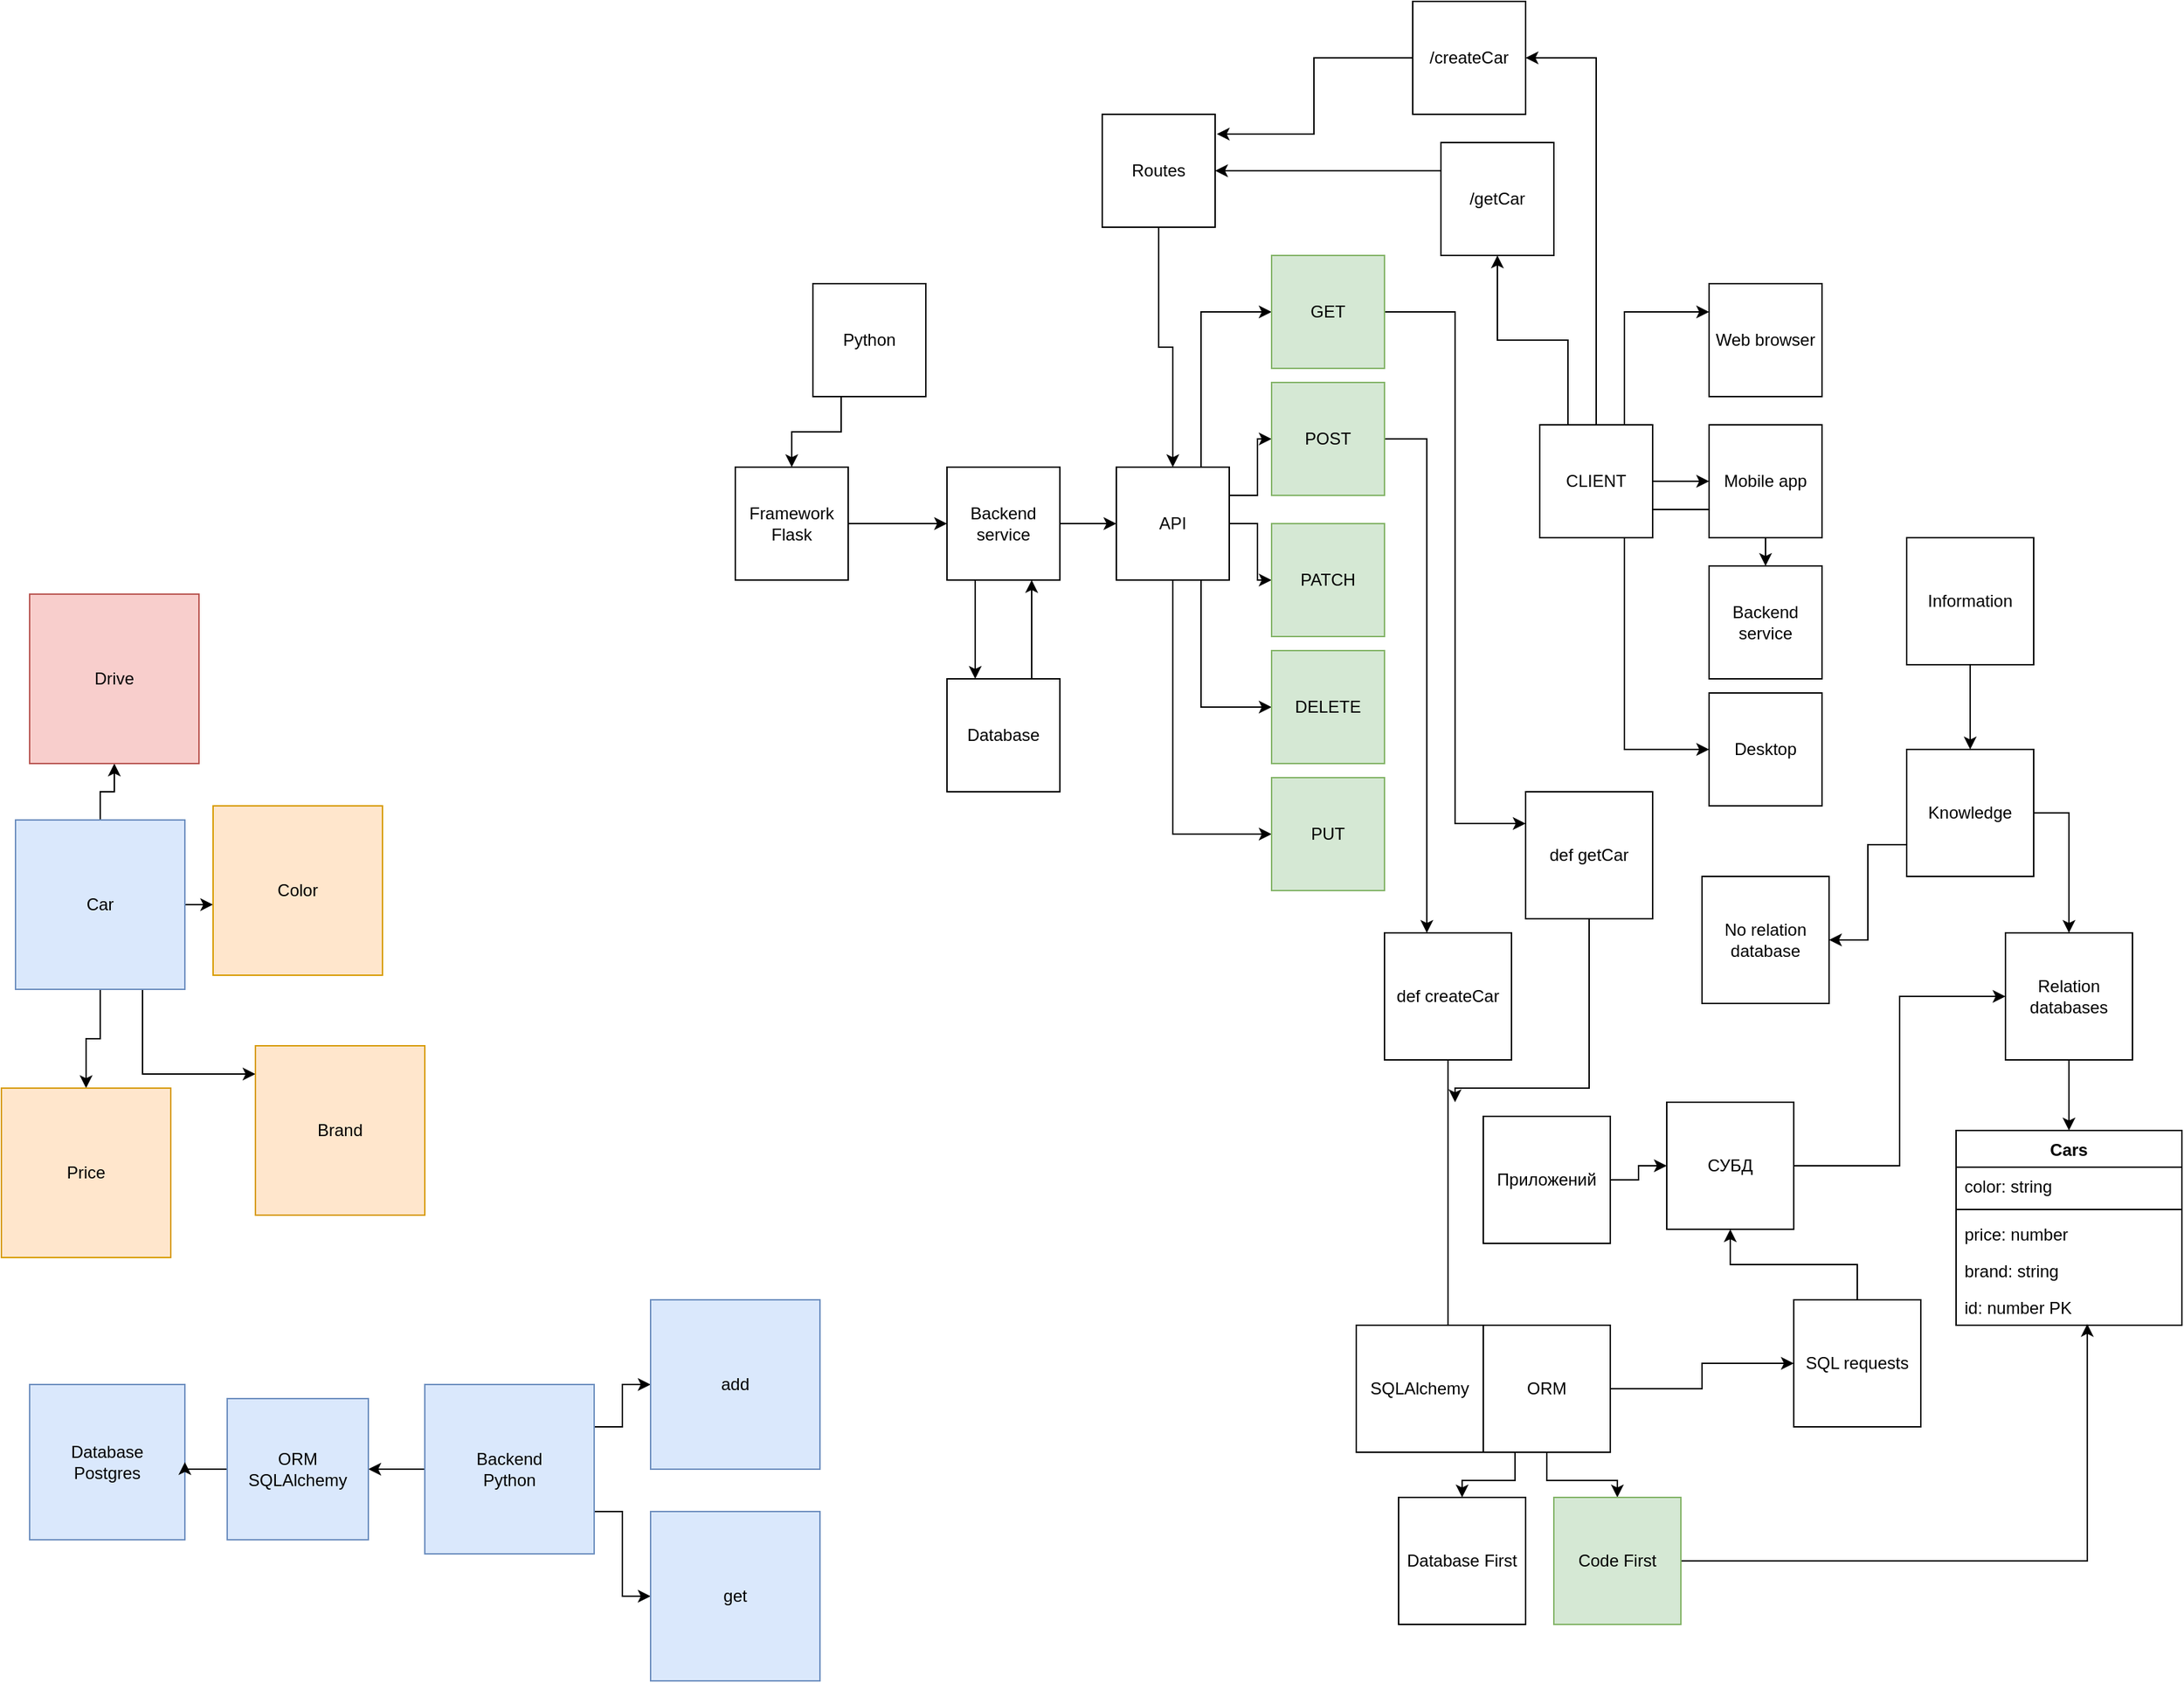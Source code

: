 <mxfile version="14.6.3" type="github">
  <diagram id="XYb5ReL2jlStGnLXNtQu" name="Page-1">
    <mxGraphModel dx="1422" dy="4301" grid="1" gridSize="10" guides="1" tooltips="1" connect="1" arrows="1" fold="1" page="1" pageScale="1" pageWidth="827" pageHeight="1169" math="0" shadow="0">
      <root>
        <mxCell id="0" />
        <mxCell id="1" parent="0" />
        <mxCell id="TZ4o8z1Lm96bOT44fwGX-1" style="edgeStyle=orthogonalEdgeStyle;rounded=0;orthogonalLoop=1;jettySize=auto;html=1;exitX=1;exitY=0.5;exitDx=0;exitDy=0;entryX=0;entryY=0.583;entryDx=0;entryDy=0;entryPerimeter=0;" edge="1" parent="1" source="TZ4o8z1Lm96bOT44fwGX-5" target="TZ4o8z1Lm96bOT44fwGX-6">
          <mxGeometry relative="1" as="geometry" />
        </mxCell>
        <mxCell id="TZ4o8z1Lm96bOT44fwGX-2" style="edgeStyle=orthogonalEdgeStyle;rounded=0;orthogonalLoop=1;jettySize=auto;html=1;exitX=0.5;exitY=1;exitDx=0;exitDy=0;" edge="1" parent="1" source="TZ4o8z1Lm96bOT44fwGX-5" target="TZ4o8z1Lm96bOT44fwGX-8">
          <mxGeometry relative="1" as="geometry" />
        </mxCell>
        <mxCell id="TZ4o8z1Lm96bOT44fwGX-3" style="edgeStyle=orthogonalEdgeStyle;rounded=0;orthogonalLoop=1;jettySize=auto;html=1;exitX=0.75;exitY=1;exitDx=0;exitDy=0;entryX=0;entryY=0.167;entryDx=0;entryDy=0;entryPerimeter=0;" edge="1" parent="1" source="TZ4o8z1Lm96bOT44fwGX-5" target="TZ4o8z1Lm96bOT44fwGX-7">
          <mxGeometry relative="1" as="geometry" />
        </mxCell>
        <mxCell id="TZ4o8z1Lm96bOT44fwGX-4" style="edgeStyle=orthogonalEdgeStyle;rounded=0;orthogonalLoop=1;jettySize=auto;html=1;exitX=0.5;exitY=0;exitDx=0;exitDy=0;" edge="1" parent="1" source="TZ4o8z1Lm96bOT44fwGX-5" target="TZ4o8z1Lm96bOT44fwGX-9">
          <mxGeometry relative="1" as="geometry" />
        </mxCell>
        <mxCell id="TZ4o8z1Lm96bOT44fwGX-5" value="Car" style="whiteSpace=wrap;html=1;aspect=fixed;fillColor=#dae8fc;strokeColor=#6c8ebf;" vertex="1" parent="1">
          <mxGeometry x="50" y="-2310" width="120" height="120" as="geometry" />
        </mxCell>
        <mxCell id="TZ4o8z1Lm96bOT44fwGX-6" value="Color" style="whiteSpace=wrap;html=1;aspect=fixed;fillColor=#ffe6cc;strokeColor=#d79b00;" vertex="1" parent="1">
          <mxGeometry x="190" y="-2320" width="120" height="120" as="geometry" />
        </mxCell>
        <mxCell id="TZ4o8z1Lm96bOT44fwGX-7" value="Brand" style="whiteSpace=wrap;html=1;aspect=fixed;fillColor=#ffe6cc;strokeColor=#d79b00;" vertex="1" parent="1">
          <mxGeometry x="220" y="-2150" width="120" height="120" as="geometry" />
        </mxCell>
        <mxCell id="TZ4o8z1Lm96bOT44fwGX-8" value="Price" style="whiteSpace=wrap;html=1;aspect=fixed;fillColor=#ffe6cc;strokeColor=#d79b00;" vertex="1" parent="1">
          <mxGeometry x="40" y="-2120" width="120" height="120" as="geometry" />
        </mxCell>
        <mxCell id="TZ4o8z1Lm96bOT44fwGX-9" value="Drive" style="whiteSpace=wrap;html=1;aspect=fixed;fillColor=#f8cecc;strokeColor=#b85450;" vertex="1" parent="1">
          <mxGeometry x="60" y="-2470" width="120" height="120" as="geometry" />
        </mxCell>
        <mxCell id="TZ4o8z1Lm96bOT44fwGX-10" style="edgeStyle=orthogonalEdgeStyle;rounded=0;orthogonalLoop=1;jettySize=auto;html=1;exitX=0;exitY=0.5;exitDx=0;exitDy=0;entryX=1;entryY=0.5;entryDx=0;entryDy=0;" edge="1" parent="1" source="TZ4o8z1Lm96bOT44fwGX-13" target="TZ4o8z1Lm96bOT44fwGX-16">
          <mxGeometry relative="1" as="geometry" />
        </mxCell>
        <mxCell id="TZ4o8z1Lm96bOT44fwGX-11" style="edgeStyle=orthogonalEdgeStyle;rounded=0;orthogonalLoop=1;jettySize=auto;html=1;exitX=1;exitY=0.25;exitDx=0;exitDy=0;entryX=0;entryY=0.5;entryDx=0;entryDy=0;" edge="1" parent="1" source="TZ4o8z1Lm96bOT44fwGX-13" target="TZ4o8z1Lm96bOT44fwGX-17">
          <mxGeometry relative="1" as="geometry" />
        </mxCell>
        <mxCell id="TZ4o8z1Lm96bOT44fwGX-12" style="edgeStyle=orthogonalEdgeStyle;rounded=0;orthogonalLoop=1;jettySize=auto;html=1;exitX=1;exitY=0.75;exitDx=0;exitDy=0;" edge="1" parent="1" source="TZ4o8z1Lm96bOT44fwGX-13" target="TZ4o8z1Lm96bOT44fwGX-18">
          <mxGeometry relative="1" as="geometry" />
        </mxCell>
        <mxCell id="TZ4o8z1Lm96bOT44fwGX-13" value="Backend&lt;br&gt;Python" style="whiteSpace=wrap;html=1;aspect=fixed;fillColor=#dae8fc;strokeColor=#6c8ebf;" vertex="1" parent="1">
          <mxGeometry x="340" y="-1910" width="120" height="120" as="geometry" />
        </mxCell>
        <mxCell id="TZ4o8z1Lm96bOT44fwGX-14" value="Database&lt;br&gt;Postgres" style="whiteSpace=wrap;html=1;aspect=fixed;fillColor=#dae8fc;strokeColor=#6c8ebf;" vertex="1" parent="1">
          <mxGeometry x="60" y="-1910" width="110" height="110" as="geometry" />
        </mxCell>
        <mxCell id="TZ4o8z1Lm96bOT44fwGX-15" style="edgeStyle=orthogonalEdgeStyle;rounded=0;orthogonalLoop=1;jettySize=auto;html=1;exitX=0;exitY=0.5;exitDx=0;exitDy=0;entryX=1;entryY=0.5;entryDx=0;entryDy=0;" edge="1" parent="1" source="TZ4o8z1Lm96bOT44fwGX-16" target="TZ4o8z1Lm96bOT44fwGX-14">
          <mxGeometry relative="1" as="geometry" />
        </mxCell>
        <mxCell id="TZ4o8z1Lm96bOT44fwGX-16" value="ORM&lt;br&gt;SQLAlchemy" style="whiteSpace=wrap;html=1;aspect=fixed;fillColor=#dae8fc;strokeColor=#6c8ebf;" vertex="1" parent="1">
          <mxGeometry x="200" y="-1900" width="100" height="100" as="geometry" />
        </mxCell>
        <mxCell id="TZ4o8z1Lm96bOT44fwGX-17" value="add" style="whiteSpace=wrap;html=1;aspect=fixed;fillColor=#dae8fc;strokeColor=#6c8ebf;" vertex="1" parent="1">
          <mxGeometry x="500" y="-1970" width="120" height="120" as="geometry" />
        </mxCell>
        <mxCell id="TZ4o8z1Lm96bOT44fwGX-18" value="get" style="whiteSpace=wrap;html=1;aspect=fixed;fillColor=#dae8fc;strokeColor=#6c8ebf;" vertex="1" parent="1">
          <mxGeometry x="500" y="-1820" width="120" height="120" as="geometry" />
        </mxCell>
        <mxCell id="TZ4o8z1Lm96bOT44fwGX-19" style="edgeStyle=orthogonalEdgeStyle;rounded=0;orthogonalLoop=1;jettySize=auto;html=1;exitX=0.25;exitY=1;exitDx=0;exitDy=0;entryX=0.5;entryY=0;entryDx=0;entryDy=0;" edge="1" parent="1" source="TZ4o8z1Lm96bOT44fwGX-20" target="TZ4o8z1Lm96bOT44fwGX-22">
          <mxGeometry relative="1" as="geometry" />
        </mxCell>
        <mxCell id="TZ4o8z1Lm96bOT44fwGX-20" value="Python" style="whiteSpace=wrap;html=1;aspect=fixed;" vertex="1" parent="1">
          <mxGeometry x="615" y="-2690" width="80" height="80" as="geometry" />
        </mxCell>
        <mxCell id="TZ4o8z1Lm96bOT44fwGX-21" style="edgeStyle=orthogonalEdgeStyle;rounded=0;orthogonalLoop=1;jettySize=auto;html=1;exitX=1;exitY=0.5;exitDx=0;exitDy=0;entryX=0;entryY=0.5;entryDx=0;entryDy=0;" edge="1" parent="1" source="TZ4o8z1Lm96bOT44fwGX-22" target="TZ4o8z1Lm96bOT44fwGX-25">
          <mxGeometry relative="1" as="geometry" />
        </mxCell>
        <mxCell id="TZ4o8z1Lm96bOT44fwGX-22" value="Framework&lt;br&gt;Flask" style="whiteSpace=wrap;html=1;aspect=fixed;" vertex="1" parent="1">
          <mxGeometry x="560" y="-2560" width="80" height="80" as="geometry" />
        </mxCell>
        <mxCell id="TZ4o8z1Lm96bOT44fwGX-23" style="edgeStyle=orthogonalEdgeStyle;rounded=0;orthogonalLoop=1;jettySize=auto;html=1;exitX=0.25;exitY=1;exitDx=0;exitDy=0;" edge="1" parent="1" source="TZ4o8z1Lm96bOT44fwGX-25" target="TZ4o8z1Lm96bOT44fwGX-27">
          <mxGeometry relative="1" as="geometry">
            <Array as="points">
              <mxPoint x="730" y="-2430" />
              <mxPoint x="730" y="-2430" />
            </Array>
          </mxGeometry>
        </mxCell>
        <mxCell id="TZ4o8z1Lm96bOT44fwGX-24" style="edgeStyle=orthogonalEdgeStyle;rounded=0;orthogonalLoop=1;jettySize=auto;html=1;exitX=1;exitY=0.5;exitDx=0;exitDy=0;entryX=0;entryY=0.5;entryDx=0;entryDy=0;" edge="1" parent="1" source="TZ4o8z1Lm96bOT44fwGX-25" target="TZ4o8z1Lm96bOT44fwGX-33">
          <mxGeometry relative="1" as="geometry" />
        </mxCell>
        <mxCell id="TZ4o8z1Lm96bOT44fwGX-25" value="Backend service" style="whiteSpace=wrap;html=1;aspect=fixed;" vertex="1" parent="1">
          <mxGeometry x="710" y="-2560" width="80" height="80" as="geometry" />
        </mxCell>
        <mxCell id="TZ4o8z1Lm96bOT44fwGX-26" style="edgeStyle=orthogonalEdgeStyle;rounded=0;orthogonalLoop=1;jettySize=auto;html=1;exitX=0.75;exitY=0;exitDx=0;exitDy=0;entryX=0.75;entryY=1;entryDx=0;entryDy=0;" edge="1" parent="1" source="TZ4o8z1Lm96bOT44fwGX-27" target="TZ4o8z1Lm96bOT44fwGX-25">
          <mxGeometry relative="1" as="geometry" />
        </mxCell>
        <mxCell id="TZ4o8z1Lm96bOT44fwGX-27" value="Database" style="whiteSpace=wrap;html=1;aspect=fixed;" vertex="1" parent="1">
          <mxGeometry x="710" y="-2410" width="80" height="80" as="geometry" />
        </mxCell>
        <mxCell id="TZ4o8z1Lm96bOT44fwGX-28" style="edgeStyle=orthogonalEdgeStyle;rounded=0;orthogonalLoop=1;jettySize=auto;html=1;exitX=1;exitY=0.25;exitDx=0;exitDy=0;entryX=0;entryY=0.5;entryDx=0;entryDy=0;" edge="1" parent="1" source="TZ4o8z1Lm96bOT44fwGX-33" target="TZ4o8z1Lm96bOT44fwGX-37">
          <mxGeometry relative="1" as="geometry" />
        </mxCell>
        <mxCell id="TZ4o8z1Lm96bOT44fwGX-29" style="edgeStyle=orthogonalEdgeStyle;rounded=0;orthogonalLoop=1;jettySize=auto;html=1;exitX=1;exitY=0.5;exitDx=0;exitDy=0;entryX=0;entryY=0.5;entryDx=0;entryDy=0;" edge="1" parent="1" source="TZ4o8z1Lm96bOT44fwGX-33" target="TZ4o8z1Lm96bOT44fwGX-38">
          <mxGeometry relative="1" as="geometry" />
        </mxCell>
        <mxCell id="TZ4o8z1Lm96bOT44fwGX-30" style="edgeStyle=orthogonalEdgeStyle;rounded=0;orthogonalLoop=1;jettySize=auto;html=1;exitX=0.75;exitY=0;exitDx=0;exitDy=0;entryX=0;entryY=0.5;entryDx=0;entryDy=0;" edge="1" parent="1" source="TZ4o8z1Lm96bOT44fwGX-33" target="TZ4o8z1Lm96bOT44fwGX-35">
          <mxGeometry relative="1" as="geometry" />
        </mxCell>
        <mxCell id="TZ4o8z1Lm96bOT44fwGX-31" style="edgeStyle=orthogonalEdgeStyle;rounded=0;orthogonalLoop=1;jettySize=auto;html=1;exitX=0.75;exitY=1;exitDx=0;exitDy=0;entryX=0;entryY=0.5;entryDx=0;entryDy=0;" edge="1" parent="1" source="TZ4o8z1Lm96bOT44fwGX-33" target="TZ4o8z1Lm96bOT44fwGX-39">
          <mxGeometry relative="1" as="geometry" />
        </mxCell>
        <mxCell id="TZ4o8z1Lm96bOT44fwGX-32" style="edgeStyle=orthogonalEdgeStyle;rounded=0;orthogonalLoop=1;jettySize=auto;html=1;exitX=0.5;exitY=1;exitDx=0;exitDy=0;entryX=0;entryY=0.5;entryDx=0;entryDy=0;" edge="1" parent="1" source="TZ4o8z1Lm96bOT44fwGX-33" target="TZ4o8z1Lm96bOT44fwGX-40">
          <mxGeometry relative="1" as="geometry" />
        </mxCell>
        <mxCell id="TZ4o8z1Lm96bOT44fwGX-33" value="API" style="whiteSpace=wrap;html=1;aspect=fixed;" vertex="1" parent="1">
          <mxGeometry x="830" y="-2560" width="80" height="80" as="geometry" />
        </mxCell>
        <mxCell id="TZ4o8z1Lm96bOT44fwGX-34" style="edgeStyle=orthogonalEdgeStyle;rounded=0;orthogonalLoop=1;jettySize=auto;html=1;exitX=1;exitY=0.5;exitDx=0;exitDy=0;entryX=0;entryY=0.25;entryDx=0;entryDy=0;" edge="1" parent="1" source="TZ4o8z1Lm96bOT44fwGX-35" target="TZ4o8z1Lm96bOT44fwGX-61">
          <mxGeometry relative="1" as="geometry" />
        </mxCell>
        <mxCell id="TZ4o8z1Lm96bOT44fwGX-35" value="GET" style="whiteSpace=wrap;html=1;aspect=fixed;fillColor=#d5e8d4;strokeColor=#82b366;" vertex="1" parent="1">
          <mxGeometry x="940" y="-2710" width="80" height="80" as="geometry" />
        </mxCell>
        <mxCell id="TZ4o8z1Lm96bOT44fwGX-36" style="edgeStyle=orthogonalEdgeStyle;rounded=0;orthogonalLoop=1;jettySize=auto;html=1;exitX=1;exitY=0.5;exitDx=0;exitDy=0;" edge="1" parent="1" source="TZ4o8z1Lm96bOT44fwGX-37" target="TZ4o8z1Lm96bOT44fwGX-59">
          <mxGeometry relative="1" as="geometry">
            <Array as="points">
              <mxPoint x="1050" y="-2580" />
            </Array>
          </mxGeometry>
        </mxCell>
        <mxCell id="TZ4o8z1Lm96bOT44fwGX-37" value="POST" style="whiteSpace=wrap;html=1;aspect=fixed;fillColor=#d5e8d4;strokeColor=#82b366;" vertex="1" parent="1">
          <mxGeometry x="940" y="-2620" width="80" height="80" as="geometry" />
        </mxCell>
        <mxCell id="TZ4o8z1Lm96bOT44fwGX-38" value="PATCH" style="whiteSpace=wrap;html=1;aspect=fixed;fillColor=#d5e8d4;strokeColor=#82b366;" vertex="1" parent="1">
          <mxGeometry x="940" y="-2520" width="80" height="80" as="geometry" />
        </mxCell>
        <mxCell id="TZ4o8z1Lm96bOT44fwGX-39" value="DELETE" style="whiteSpace=wrap;html=1;aspect=fixed;fillColor=#d5e8d4;strokeColor=#82b366;" vertex="1" parent="1">
          <mxGeometry x="940" y="-2430" width="80" height="80" as="geometry" />
        </mxCell>
        <mxCell id="TZ4o8z1Lm96bOT44fwGX-40" value="PUT" style="whiteSpace=wrap;html=1;aspect=fixed;fillColor=#d5e8d4;strokeColor=#82b366;" vertex="1" parent="1">
          <mxGeometry x="940" y="-2340" width="80" height="80" as="geometry" />
        </mxCell>
        <mxCell id="TZ4o8z1Lm96bOT44fwGX-41" style="edgeStyle=orthogonalEdgeStyle;rounded=0;orthogonalLoop=1;jettySize=auto;html=1;exitX=0.75;exitY=0;exitDx=0;exitDy=0;entryX=0;entryY=0.25;entryDx=0;entryDy=0;" edge="1" parent="1" source="TZ4o8z1Lm96bOT44fwGX-47" target="TZ4o8z1Lm96bOT44fwGX-48">
          <mxGeometry relative="1" as="geometry" />
        </mxCell>
        <mxCell id="TZ4o8z1Lm96bOT44fwGX-42" style="edgeStyle=orthogonalEdgeStyle;rounded=0;orthogonalLoop=1;jettySize=auto;html=1;exitX=1;exitY=0.5;exitDx=0;exitDy=0;entryX=0;entryY=0.5;entryDx=0;entryDy=0;" edge="1" parent="1" source="TZ4o8z1Lm96bOT44fwGX-47" target="TZ4o8z1Lm96bOT44fwGX-49">
          <mxGeometry relative="1" as="geometry" />
        </mxCell>
        <mxCell id="TZ4o8z1Lm96bOT44fwGX-43" style="edgeStyle=orthogonalEdgeStyle;rounded=0;orthogonalLoop=1;jettySize=auto;html=1;exitX=1;exitY=0.75;exitDx=0;exitDy=0;" edge="1" parent="1" source="TZ4o8z1Lm96bOT44fwGX-47" target="TZ4o8z1Lm96bOT44fwGX-50">
          <mxGeometry relative="1" as="geometry" />
        </mxCell>
        <mxCell id="TZ4o8z1Lm96bOT44fwGX-44" style="edgeStyle=orthogonalEdgeStyle;rounded=0;orthogonalLoop=1;jettySize=auto;html=1;exitX=0.75;exitY=1;exitDx=0;exitDy=0;entryX=0;entryY=0.5;entryDx=0;entryDy=0;" edge="1" parent="1" source="TZ4o8z1Lm96bOT44fwGX-47" target="TZ4o8z1Lm96bOT44fwGX-51">
          <mxGeometry relative="1" as="geometry" />
        </mxCell>
        <mxCell id="TZ4o8z1Lm96bOT44fwGX-45" style="edgeStyle=orthogonalEdgeStyle;rounded=0;orthogonalLoop=1;jettySize=auto;html=1;exitX=0.25;exitY=0;exitDx=0;exitDy=0;" edge="1" parent="1" source="TZ4o8z1Lm96bOT44fwGX-47" target="TZ4o8z1Lm96bOT44fwGX-53">
          <mxGeometry relative="1" as="geometry">
            <mxPoint x="1110" y="-2700" as="targetPoint" />
          </mxGeometry>
        </mxCell>
        <mxCell id="TZ4o8z1Lm96bOT44fwGX-46" style="edgeStyle=orthogonalEdgeStyle;rounded=0;orthogonalLoop=1;jettySize=auto;html=1;exitX=0.5;exitY=0;exitDx=0;exitDy=0;entryX=1;entryY=0.5;entryDx=0;entryDy=0;" edge="1" parent="1" source="TZ4o8z1Lm96bOT44fwGX-47" target="TZ4o8z1Lm96bOT44fwGX-55">
          <mxGeometry relative="1" as="geometry" />
        </mxCell>
        <mxCell id="TZ4o8z1Lm96bOT44fwGX-47" value="CLIENT" style="whiteSpace=wrap;html=1;aspect=fixed;" vertex="1" parent="1">
          <mxGeometry x="1130" y="-2590" width="80" height="80" as="geometry" />
        </mxCell>
        <mxCell id="TZ4o8z1Lm96bOT44fwGX-48" value="Web browser" style="whiteSpace=wrap;html=1;aspect=fixed;" vertex="1" parent="1">
          <mxGeometry x="1250" y="-2690" width="80" height="80" as="geometry" />
        </mxCell>
        <mxCell id="TZ4o8z1Lm96bOT44fwGX-49" value="Mobile app" style="whiteSpace=wrap;html=1;aspect=fixed;" vertex="1" parent="1">
          <mxGeometry x="1250" y="-2590" width="80" height="80" as="geometry" />
        </mxCell>
        <mxCell id="TZ4o8z1Lm96bOT44fwGX-50" value="Backend service" style="whiteSpace=wrap;html=1;aspect=fixed;" vertex="1" parent="1">
          <mxGeometry x="1250" y="-2490" width="80" height="80" as="geometry" />
        </mxCell>
        <mxCell id="TZ4o8z1Lm96bOT44fwGX-51" value="Desktop" style="whiteSpace=wrap;html=1;aspect=fixed;" vertex="1" parent="1">
          <mxGeometry x="1250" y="-2400" width="80" height="80" as="geometry" />
        </mxCell>
        <mxCell id="TZ4o8z1Lm96bOT44fwGX-52" style="edgeStyle=orthogonalEdgeStyle;rounded=0;orthogonalLoop=1;jettySize=auto;html=1;exitX=0;exitY=0.25;exitDx=0;exitDy=0;" edge="1" parent="1" source="TZ4o8z1Lm96bOT44fwGX-53" target="TZ4o8z1Lm96bOT44fwGX-57">
          <mxGeometry relative="1" as="geometry" />
        </mxCell>
        <mxCell id="TZ4o8z1Lm96bOT44fwGX-53" value="/getCar" style="whiteSpace=wrap;html=1;aspect=fixed;" vertex="1" parent="1">
          <mxGeometry x="1060" y="-2790" width="80" height="80" as="geometry" />
        </mxCell>
        <mxCell id="TZ4o8z1Lm96bOT44fwGX-54" style="edgeStyle=orthogonalEdgeStyle;rounded=0;orthogonalLoop=1;jettySize=auto;html=1;exitX=0;exitY=0.5;exitDx=0;exitDy=0;entryX=1.015;entryY=0.175;entryDx=0;entryDy=0;entryPerimeter=0;" edge="1" parent="1" source="TZ4o8z1Lm96bOT44fwGX-55" target="TZ4o8z1Lm96bOT44fwGX-57">
          <mxGeometry relative="1" as="geometry" />
        </mxCell>
        <mxCell id="TZ4o8z1Lm96bOT44fwGX-55" value="/createCar" style="whiteSpace=wrap;html=1;aspect=fixed;" vertex="1" parent="1">
          <mxGeometry x="1040" y="-2890" width="80" height="80" as="geometry" />
        </mxCell>
        <mxCell id="TZ4o8z1Lm96bOT44fwGX-56" style="edgeStyle=orthogonalEdgeStyle;rounded=0;orthogonalLoop=1;jettySize=auto;html=1;exitX=0.5;exitY=1;exitDx=0;exitDy=0;" edge="1" parent="1" source="TZ4o8z1Lm96bOT44fwGX-57" target="TZ4o8z1Lm96bOT44fwGX-33">
          <mxGeometry relative="1" as="geometry" />
        </mxCell>
        <mxCell id="TZ4o8z1Lm96bOT44fwGX-57" value="Routes" style="whiteSpace=wrap;html=1;aspect=fixed;" vertex="1" parent="1">
          <mxGeometry x="820" y="-2810" width="80" height="80" as="geometry" />
        </mxCell>
        <mxCell id="TZ4o8z1Lm96bOT44fwGX-58" style="edgeStyle=orthogonalEdgeStyle;rounded=0;orthogonalLoop=1;jettySize=auto;html=1;exitX=0.5;exitY=1;exitDx=0;exitDy=0;entryX=0;entryY=0.5;entryDx=0;entryDy=0;" edge="1" parent="1" source="TZ4o8z1Lm96bOT44fwGX-59" target="TZ4o8z1Lm96bOT44fwGX-85">
          <mxGeometry relative="1" as="geometry" />
        </mxCell>
        <mxCell id="TZ4o8z1Lm96bOT44fwGX-59" value="def createCar" style="whiteSpace=wrap;html=1;aspect=fixed;" vertex="1" parent="1">
          <mxGeometry x="1020" y="-2230" width="90" height="90" as="geometry" />
        </mxCell>
        <mxCell id="TZ4o8z1Lm96bOT44fwGX-60" style="edgeStyle=orthogonalEdgeStyle;rounded=0;orthogonalLoop=1;jettySize=auto;html=1;exitX=0.5;exitY=1;exitDx=0;exitDy=0;" edge="1" parent="1" source="TZ4o8z1Lm96bOT44fwGX-61">
          <mxGeometry relative="1" as="geometry">
            <mxPoint x="1070" y="-2110" as="targetPoint" />
            <Array as="points">
              <mxPoint x="1165" y="-2120" />
              <mxPoint x="1070" y="-2120" />
            </Array>
          </mxGeometry>
        </mxCell>
        <mxCell id="TZ4o8z1Lm96bOT44fwGX-61" value="def getCar" style="whiteSpace=wrap;html=1;aspect=fixed;" vertex="1" parent="1">
          <mxGeometry x="1120" y="-2330" width="90" height="90" as="geometry" />
        </mxCell>
        <mxCell id="TZ4o8z1Lm96bOT44fwGX-62" value="No relation database" style="whiteSpace=wrap;html=1;aspect=fixed;" vertex="1" parent="1">
          <mxGeometry x="1245" y="-2270" width="90" height="90" as="geometry" />
        </mxCell>
        <mxCell id="TZ4o8z1Lm96bOT44fwGX-63" style="edgeStyle=orthogonalEdgeStyle;rounded=0;orthogonalLoop=1;jettySize=auto;html=1;exitX=0.5;exitY=1;exitDx=0;exitDy=0;" edge="1" parent="1" source="TZ4o8z1Lm96bOT44fwGX-64" target="TZ4o8z1Lm96bOT44fwGX-67">
          <mxGeometry relative="1" as="geometry" />
        </mxCell>
        <mxCell id="TZ4o8z1Lm96bOT44fwGX-64" value="Information" style="whiteSpace=wrap;html=1;aspect=fixed;" vertex="1" parent="1">
          <mxGeometry x="1390" y="-2510" width="90" height="90" as="geometry" />
        </mxCell>
        <mxCell id="TZ4o8z1Lm96bOT44fwGX-65" style="edgeStyle=orthogonalEdgeStyle;rounded=0;orthogonalLoop=1;jettySize=auto;html=1;exitX=0;exitY=0.75;exitDx=0;exitDy=0;" edge="1" parent="1" source="TZ4o8z1Lm96bOT44fwGX-67" target="TZ4o8z1Lm96bOT44fwGX-62">
          <mxGeometry relative="1" as="geometry" />
        </mxCell>
        <mxCell id="TZ4o8z1Lm96bOT44fwGX-66" style="edgeStyle=orthogonalEdgeStyle;rounded=0;orthogonalLoop=1;jettySize=auto;html=1;exitX=1;exitY=0.5;exitDx=0;exitDy=0;" edge="1" parent="1" source="TZ4o8z1Lm96bOT44fwGX-67" target="TZ4o8z1Lm96bOT44fwGX-69">
          <mxGeometry relative="1" as="geometry" />
        </mxCell>
        <mxCell id="TZ4o8z1Lm96bOT44fwGX-67" value="Knowledge" style="whiteSpace=wrap;html=1;aspect=fixed;" vertex="1" parent="1">
          <mxGeometry x="1390" y="-2360" width="90" height="90" as="geometry" />
        </mxCell>
        <mxCell id="TZ4o8z1Lm96bOT44fwGX-68" style="edgeStyle=orthogonalEdgeStyle;rounded=0;orthogonalLoop=1;jettySize=auto;html=1;exitX=0.5;exitY=1;exitDx=0;exitDy=0;" edge="1" parent="1" source="TZ4o8z1Lm96bOT44fwGX-69" target="TZ4o8z1Lm96bOT44fwGX-70">
          <mxGeometry relative="1" as="geometry" />
        </mxCell>
        <mxCell id="TZ4o8z1Lm96bOT44fwGX-69" value="Relation databases" style="whiteSpace=wrap;html=1;aspect=fixed;" vertex="1" parent="1">
          <mxGeometry x="1460" y="-2230" width="90" height="90" as="geometry" />
        </mxCell>
        <mxCell id="TZ4o8z1Lm96bOT44fwGX-70" value="Cars" style="swimlane;fontStyle=1;align=center;verticalAlign=top;childLayout=stackLayout;horizontal=1;startSize=26;horizontalStack=0;resizeParent=1;resizeParentMax=0;resizeLast=0;collapsible=1;marginBottom=0;" vertex="1" parent="1">
          <mxGeometry x="1425" y="-2090" width="160" height="138" as="geometry" />
        </mxCell>
        <mxCell id="TZ4o8z1Lm96bOT44fwGX-71" value="color: string" style="text;strokeColor=none;fillColor=none;align=left;verticalAlign=top;spacingLeft=4;spacingRight=4;overflow=hidden;rotatable=0;points=[[0,0.5],[1,0.5]];portConstraint=eastwest;" vertex="1" parent="TZ4o8z1Lm96bOT44fwGX-70">
          <mxGeometry y="26" width="160" height="26" as="geometry" />
        </mxCell>
        <mxCell id="TZ4o8z1Lm96bOT44fwGX-72" value="" style="line;strokeWidth=1;fillColor=none;align=left;verticalAlign=middle;spacingTop=-1;spacingLeft=3;spacingRight=3;rotatable=0;labelPosition=right;points=[];portConstraint=eastwest;" vertex="1" parent="TZ4o8z1Lm96bOT44fwGX-70">
          <mxGeometry y="52" width="160" height="8" as="geometry" />
        </mxCell>
        <mxCell id="TZ4o8z1Lm96bOT44fwGX-73" value="price: number" style="text;strokeColor=none;fillColor=none;align=left;verticalAlign=top;spacingLeft=4;spacingRight=4;overflow=hidden;rotatable=0;points=[[0,0.5],[1,0.5]];portConstraint=eastwest;" vertex="1" parent="TZ4o8z1Lm96bOT44fwGX-70">
          <mxGeometry y="60" width="160" height="26" as="geometry" />
        </mxCell>
        <mxCell id="TZ4o8z1Lm96bOT44fwGX-74" value="brand: string " style="text;strokeColor=none;fillColor=none;align=left;verticalAlign=top;spacingLeft=4;spacingRight=4;overflow=hidden;rotatable=0;points=[[0,0.5],[1,0.5]];portConstraint=eastwest;" vertex="1" parent="TZ4o8z1Lm96bOT44fwGX-70">
          <mxGeometry y="86" width="160" height="26" as="geometry" />
        </mxCell>
        <mxCell id="TZ4o8z1Lm96bOT44fwGX-75" value="id: number PK" style="text;strokeColor=none;fillColor=none;align=left;verticalAlign=top;spacingLeft=4;spacingRight=4;overflow=hidden;rotatable=0;points=[[0,0.5],[1,0.5]];portConstraint=eastwest;" vertex="1" parent="TZ4o8z1Lm96bOT44fwGX-70">
          <mxGeometry y="112" width="160" height="26" as="geometry" />
        </mxCell>
        <mxCell id="TZ4o8z1Lm96bOT44fwGX-76" style="edgeStyle=orthogonalEdgeStyle;rounded=0;orthogonalLoop=1;jettySize=auto;html=1;exitX=1;exitY=0.5;exitDx=0;exitDy=0;entryX=0;entryY=0.5;entryDx=0;entryDy=0;" edge="1" parent="1" source="TZ4o8z1Lm96bOT44fwGX-77" target="TZ4o8z1Lm96bOT44fwGX-69">
          <mxGeometry relative="1" as="geometry" />
        </mxCell>
        <mxCell id="TZ4o8z1Lm96bOT44fwGX-77" value="СУБД" style="whiteSpace=wrap;html=1;aspect=fixed;" vertex="1" parent="1">
          <mxGeometry x="1220" y="-2110" width="90" height="90" as="geometry" />
        </mxCell>
        <mxCell id="TZ4o8z1Lm96bOT44fwGX-78" style="edgeStyle=orthogonalEdgeStyle;rounded=0;orthogonalLoop=1;jettySize=auto;html=1;exitX=1;exitY=0.5;exitDx=0;exitDy=0;" edge="1" parent="1" source="TZ4o8z1Lm96bOT44fwGX-79" target="TZ4o8z1Lm96bOT44fwGX-77">
          <mxGeometry relative="1" as="geometry" />
        </mxCell>
        <mxCell id="TZ4o8z1Lm96bOT44fwGX-79" value="Приложений" style="whiteSpace=wrap;html=1;aspect=fixed;" vertex="1" parent="1">
          <mxGeometry x="1090" y="-2100" width="90" height="90" as="geometry" />
        </mxCell>
        <mxCell id="TZ4o8z1Lm96bOT44fwGX-80" style="edgeStyle=orthogonalEdgeStyle;rounded=0;orthogonalLoop=1;jettySize=auto;html=1;exitX=0.5;exitY=0;exitDx=0;exitDy=0;entryX=0.5;entryY=1;entryDx=0;entryDy=0;" edge="1" parent="1" source="TZ4o8z1Lm96bOT44fwGX-81" target="TZ4o8z1Lm96bOT44fwGX-77">
          <mxGeometry relative="1" as="geometry" />
        </mxCell>
        <mxCell id="TZ4o8z1Lm96bOT44fwGX-81" value="SQL requests" style="whiteSpace=wrap;html=1;aspect=fixed;" vertex="1" parent="1">
          <mxGeometry x="1310" y="-1970" width="90" height="90" as="geometry" />
        </mxCell>
        <mxCell id="TZ4o8z1Lm96bOT44fwGX-82" style="edgeStyle=orthogonalEdgeStyle;rounded=0;orthogonalLoop=1;jettySize=auto;html=1;exitX=1;exitY=0.5;exitDx=0;exitDy=0;" edge="1" parent="1" source="TZ4o8z1Lm96bOT44fwGX-85" target="TZ4o8z1Lm96bOT44fwGX-81">
          <mxGeometry relative="1" as="geometry" />
        </mxCell>
        <mxCell id="TZ4o8z1Lm96bOT44fwGX-83" style="edgeStyle=orthogonalEdgeStyle;rounded=0;orthogonalLoop=1;jettySize=auto;html=1;exitX=0.5;exitY=1;exitDx=0;exitDy=0;entryX=0.5;entryY=0;entryDx=0;entryDy=0;" edge="1" parent="1" source="TZ4o8z1Lm96bOT44fwGX-85" target="TZ4o8z1Lm96bOT44fwGX-88">
          <mxGeometry relative="1" as="geometry" />
        </mxCell>
        <mxCell id="TZ4o8z1Lm96bOT44fwGX-84" style="edgeStyle=orthogonalEdgeStyle;rounded=0;orthogonalLoop=1;jettySize=auto;html=1;exitX=0.25;exitY=1;exitDx=0;exitDy=0;" edge="1" parent="1" source="TZ4o8z1Lm96bOT44fwGX-85" target="TZ4o8z1Lm96bOT44fwGX-89">
          <mxGeometry relative="1" as="geometry" />
        </mxCell>
        <mxCell id="TZ4o8z1Lm96bOT44fwGX-85" value="ORM" style="whiteSpace=wrap;html=1;aspect=fixed;" vertex="1" parent="1">
          <mxGeometry x="1090" y="-1952" width="90" height="90" as="geometry" />
        </mxCell>
        <mxCell id="TZ4o8z1Lm96bOT44fwGX-86" value="SQLAlchemy" style="whiteSpace=wrap;html=1;aspect=fixed;" vertex="1" parent="1">
          <mxGeometry x="1000" y="-1952" width="90" height="90" as="geometry" />
        </mxCell>
        <mxCell id="TZ4o8z1Lm96bOT44fwGX-87" style="edgeStyle=orthogonalEdgeStyle;rounded=0;orthogonalLoop=1;jettySize=auto;html=1;exitX=1;exitY=0.5;exitDx=0;exitDy=0;entryX=0.581;entryY=0.966;entryDx=0;entryDy=0;entryPerimeter=0;" edge="1" parent="1" source="TZ4o8z1Lm96bOT44fwGX-88" target="TZ4o8z1Lm96bOT44fwGX-75">
          <mxGeometry relative="1" as="geometry" />
        </mxCell>
        <mxCell id="TZ4o8z1Lm96bOT44fwGX-88" value="Code First" style="whiteSpace=wrap;html=1;aspect=fixed;fillColor=#d5e8d4;strokeColor=#82b366;" vertex="1" parent="1">
          <mxGeometry x="1140" y="-1830" width="90" height="90" as="geometry" />
        </mxCell>
        <mxCell id="TZ4o8z1Lm96bOT44fwGX-89" value="Database First" style="whiteSpace=wrap;html=1;aspect=fixed;" vertex="1" parent="1">
          <mxGeometry x="1030" y="-1830" width="90" height="90" as="geometry" />
        </mxCell>
      </root>
    </mxGraphModel>
  </diagram>
</mxfile>
